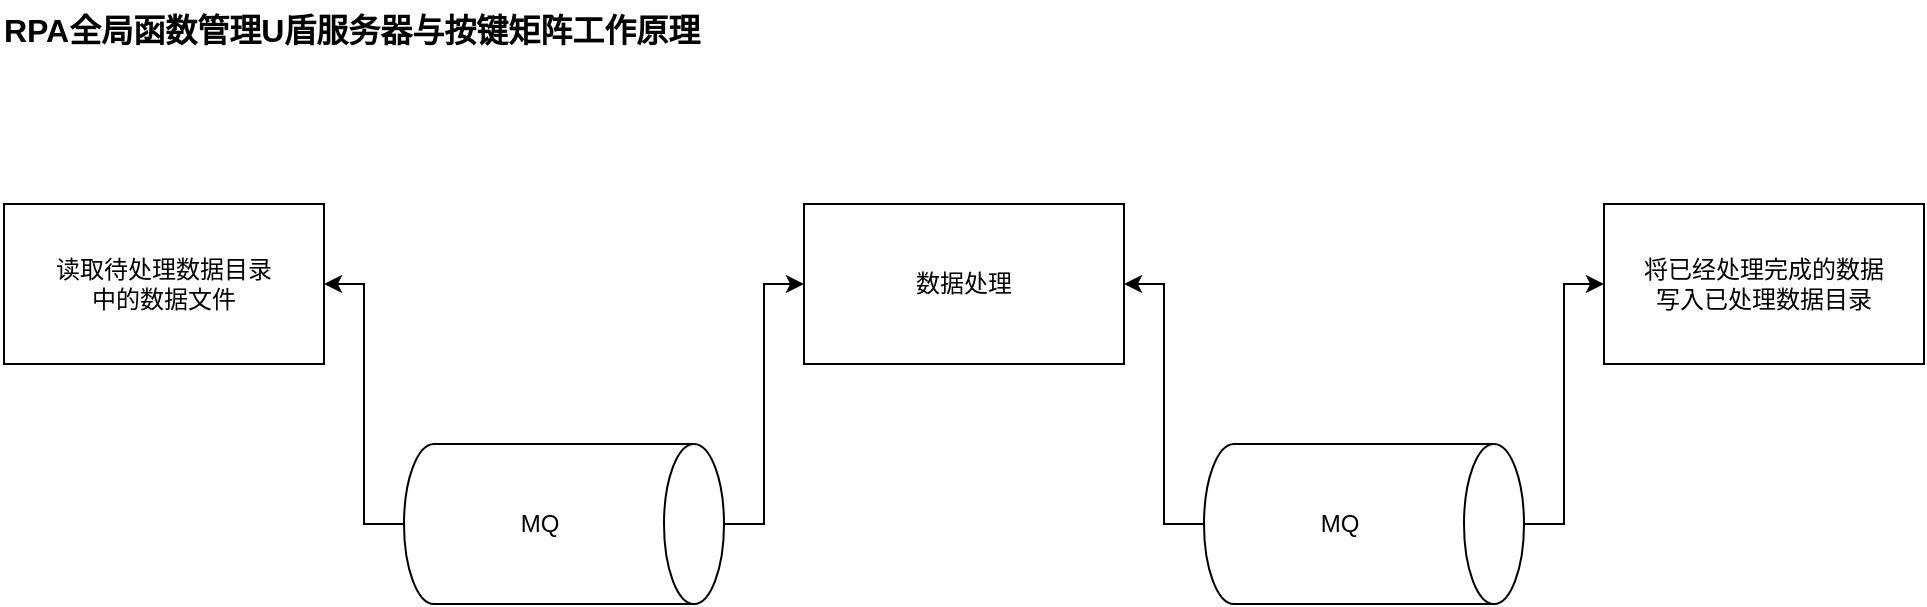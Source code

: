 <mxfile version="22.0.4" type="github" pages="2">
  <diagram name="0001" id="y2zCg2tqc-IcQTNm7M6H">
    <mxGraphModel dx="1912" dy="1011" grid="1" gridSize="10" guides="1" tooltips="1" connect="1" arrows="1" fold="1" page="1" pageScale="1" pageWidth="1169" pageHeight="827" math="0" shadow="0">
      <root>
        <mxCell id="sdHGfgtrLrPXHbDimJ2l-0" />
        <mxCell id="sdHGfgtrLrPXHbDimJ2l-1" parent="sdHGfgtrLrPXHbDimJ2l-0" />
        <mxCell id="sdHGfgtrLrPXHbDimJ2l-57" value="&lt;b style=&quot;font-size: 16px;&quot;&gt;RPA全局函数管理U盾服务器与按键矩阵工作原理&lt;/b&gt;" style="text;html=1;align=left;verticalAlign=middle;resizable=0;points=[];autosize=1;strokeColor=none;fillColor=none;fontSize=16;rounded=0;labelBackgroundColor=none;" parent="sdHGfgtrLrPXHbDimJ2l-1" vertex="1">
          <mxGeometry x="80" y="20" width="370" height="30" as="geometry" />
        </mxCell>
        <mxCell id="4jgcVAzd8omzdndsgLxq-9" value="" style="edgeStyle=orthogonalEdgeStyle;rounded=0;orthogonalLoop=1;jettySize=auto;html=1;entryX=1;entryY=0.5;entryDx=0;entryDy=0;" edge="1" parent="sdHGfgtrLrPXHbDimJ2l-1" source="4jgcVAzd8omzdndsgLxq-2" target="4jgcVAzd8omzdndsgLxq-8">
          <mxGeometry relative="1" as="geometry" />
        </mxCell>
        <mxCell id="4jgcVAzd8omzdndsgLxq-11" value="" style="edgeStyle=orthogonalEdgeStyle;rounded=0;orthogonalLoop=1;jettySize=auto;html=1;entryX=0;entryY=0.5;entryDx=0;entryDy=0;" edge="1" parent="sdHGfgtrLrPXHbDimJ2l-1" source="4jgcVAzd8omzdndsgLxq-2" target="4jgcVAzd8omzdndsgLxq-10">
          <mxGeometry relative="1" as="geometry" />
        </mxCell>
        <mxCell id="4jgcVAzd8omzdndsgLxq-2" value="MQ" style="shape=cylinder3;whiteSpace=wrap;html=1;boundedLbl=1;backgroundOutline=1;size=15;direction=south;" vertex="1" parent="sdHGfgtrLrPXHbDimJ2l-1">
          <mxGeometry x="282" y="242" width="160" height="80" as="geometry" />
        </mxCell>
        <mxCell id="4jgcVAzd8omzdndsgLxq-13" value="" style="edgeStyle=orthogonalEdgeStyle;rounded=0;orthogonalLoop=1;jettySize=auto;html=1;entryX=1;entryY=0.5;entryDx=0;entryDy=0;" edge="1" parent="sdHGfgtrLrPXHbDimJ2l-1" source="4jgcVAzd8omzdndsgLxq-3" target="4jgcVAzd8omzdndsgLxq-10">
          <mxGeometry relative="1" as="geometry">
            <mxPoint x="762" y="162" as="targetPoint" />
          </mxGeometry>
        </mxCell>
        <mxCell id="4jgcVAzd8omzdndsgLxq-15" value="" style="edgeStyle=orthogonalEdgeStyle;rounded=0;orthogonalLoop=1;jettySize=auto;html=1;entryX=0;entryY=0.5;entryDx=0;entryDy=0;" edge="1" parent="sdHGfgtrLrPXHbDimJ2l-1" source="4jgcVAzd8omzdndsgLxq-3" target="4jgcVAzd8omzdndsgLxq-5">
          <mxGeometry relative="1" as="geometry">
            <mxPoint x="1162" y="162" as="targetPoint" />
          </mxGeometry>
        </mxCell>
        <mxCell id="4jgcVAzd8omzdndsgLxq-3" value="MQ" style="shape=cylinder3;whiteSpace=wrap;html=1;boundedLbl=1;backgroundOutline=1;size=15;direction=south;" vertex="1" parent="sdHGfgtrLrPXHbDimJ2l-1">
          <mxGeometry x="682" y="242" width="160" height="80" as="geometry" />
        </mxCell>
        <mxCell id="4jgcVAzd8omzdndsgLxq-5" value="将已经处理完成的数据&lt;br&gt;写入已处理数据目录" style="rounded=0;whiteSpace=wrap;html=1;" vertex="1" parent="sdHGfgtrLrPXHbDimJ2l-1">
          <mxGeometry x="882" y="122" width="160" height="80" as="geometry" />
        </mxCell>
        <mxCell id="4jgcVAzd8omzdndsgLxq-8" value="读取待处理数据目录&lt;br style=&quot;border-color: var(--border-color);&quot;&gt;中的数据文件" style="whiteSpace=wrap;html=1;" vertex="1" parent="sdHGfgtrLrPXHbDimJ2l-1">
          <mxGeometry x="82" y="122" width="160" height="80" as="geometry" />
        </mxCell>
        <mxCell id="4jgcVAzd8omzdndsgLxq-10" value="数据处理" style="whiteSpace=wrap;html=1;" vertex="1" parent="sdHGfgtrLrPXHbDimJ2l-1">
          <mxGeometry x="482" y="122" width="160" height="80" as="geometry" />
        </mxCell>
      </root>
    </mxGraphModel>
  </diagram>
  <diagram name="0002" id="PdEO4ydgansFBNDHehm9">
    <mxGraphModel dx="1434" dy="758" grid="1" gridSize="10" guides="1" tooltips="1" connect="1" arrows="1" fold="1" page="1" pageScale="1" pageWidth="1169" pageHeight="827" math="0" shadow="0">
      <root>
        <mxCell id="MVbzjsdvRDn2bCg9JIur-0" />
        <mxCell id="MVbzjsdvRDn2bCg9JIur-1" parent="MVbzjsdvRDn2bCg9JIur-0" />
        <mxCell id="MVbzjsdvRDn2bCg9JIur-2" value="&lt;b style=&quot;font-size: 16px;&quot;&gt;RPA全局函数管理U盾服务器与按键矩阵工作原理&lt;/b&gt;" style="text;html=1;align=left;verticalAlign=middle;resizable=0;points=[];autosize=1;strokeColor=none;fillColor=none;fontSize=16;rounded=0;labelBackgroundColor=none;" vertex="1" parent="MVbzjsdvRDn2bCg9JIur-1">
          <mxGeometry x="80" y="20" width="370" height="30" as="geometry" />
        </mxCell>
        <mxCell id="MVbzjsdvRDn2bCg9JIur-3" value="" style="edgeStyle=orthogonalEdgeStyle;rounded=0;orthogonalLoop=1;jettySize=auto;html=1;entryX=1;entryY=0.5;entryDx=0;entryDy=0;" edge="1" parent="MVbzjsdvRDn2bCg9JIur-1" source="MVbzjsdvRDn2bCg9JIur-5" target="MVbzjsdvRDn2bCg9JIur-10">
          <mxGeometry relative="1" as="geometry" />
        </mxCell>
        <mxCell id="MVbzjsdvRDn2bCg9JIur-4" value="" style="edgeStyle=orthogonalEdgeStyle;rounded=0;orthogonalLoop=1;jettySize=auto;html=1;entryX=0;entryY=0.5;entryDx=0;entryDy=0;" edge="1" parent="MVbzjsdvRDn2bCg9JIur-1" source="MVbzjsdvRDn2bCg9JIur-5" target="MVbzjsdvRDn2bCg9JIur-11">
          <mxGeometry relative="1" as="geometry" />
        </mxCell>
        <mxCell id="MVbzjsdvRDn2bCg9JIur-5" value="MQ" style="shape=cylinder3;whiteSpace=wrap;html=1;boundedLbl=1;backgroundOutline=1;size=15;direction=south;" vertex="1" parent="MVbzjsdvRDn2bCg9JIur-1">
          <mxGeometry x="282" y="242" width="160" height="80" as="geometry" />
        </mxCell>
        <mxCell id="MVbzjsdvRDn2bCg9JIur-6" value="" style="edgeStyle=orthogonalEdgeStyle;rounded=0;orthogonalLoop=1;jettySize=auto;html=1;entryX=1;entryY=0.5;entryDx=0;entryDy=0;" edge="1" parent="MVbzjsdvRDn2bCg9JIur-1" source="MVbzjsdvRDn2bCg9JIur-8" target="MVbzjsdvRDn2bCg9JIur-11">
          <mxGeometry relative="1" as="geometry">
            <mxPoint x="762" y="162" as="targetPoint" />
          </mxGeometry>
        </mxCell>
        <mxCell id="MVbzjsdvRDn2bCg9JIur-7" value="" style="edgeStyle=orthogonalEdgeStyle;rounded=0;orthogonalLoop=1;jettySize=auto;html=1;entryX=0;entryY=0.5;entryDx=0;entryDy=0;" edge="1" parent="MVbzjsdvRDn2bCg9JIur-1" source="MVbzjsdvRDn2bCg9JIur-8" target="MVbzjsdvRDn2bCg9JIur-9">
          <mxGeometry relative="1" as="geometry">
            <mxPoint x="1162" y="162" as="targetPoint" />
          </mxGeometry>
        </mxCell>
        <mxCell id="MVbzjsdvRDn2bCg9JIur-8" value="MQ" style="shape=cylinder3;whiteSpace=wrap;html=1;boundedLbl=1;backgroundOutline=1;size=15;direction=south;" vertex="1" parent="MVbzjsdvRDn2bCg9JIur-1">
          <mxGeometry x="682" y="242" width="160" height="80" as="geometry" />
        </mxCell>
        <mxCell id="MVbzjsdvRDn2bCg9JIur-9" value="将已经处理完成的数据&lt;br&gt;写入已处理数据目录" style="rounded=0;whiteSpace=wrap;html=1;" vertex="1" parent="MVbzjsdvRDn2bCg9JIur-1">
          <mxGeometry x="882" y="122" width="160" height="80" as="geometry" />
        </mxCell>
        <mxCell id="MVbzjsdvRDn2bCg9JIur-10" value="读取待处理数据目录&lt;br style=&quot;border-color: var(--border-color);&quot;&gt;中的数据文件" style="whiteSpace=wrap;html=1;" vertex="1" parent="MVbzjsdvRDn2bCg9JIur-1">
          <mxGeometry x="82" y="122" width="160" height="80" as="geometry" />
        </mxCell>
        <mxCell id="MVbzjsdvRDn2bCg9JIur-11" value="数据处理" style="whiteSpace=wrap;html=1;" vertex="1" parent="MVbzjsdvRDn2bCg9JIur-1">
          <mxGeometry x="482" y="122" width="160" height="80" as="geometry" />
        </mxCell>
      </root>
    </mxGraphModel>
  </diagram>
</mxfile>

